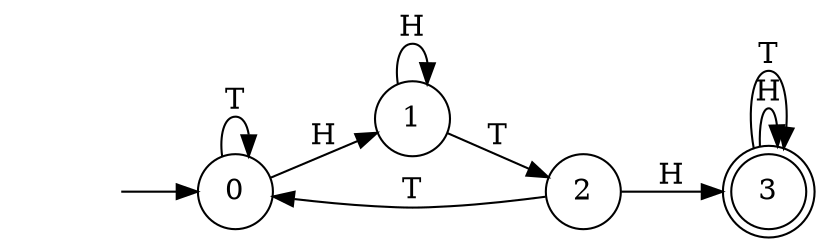 digraph {
	constraint=false rankdir=LR size="8,5"
	node [shape=circle]
	0
	node [shape=circle]
	1
	node [shape=circle]
	2
	node [shape=doublecircle]
	3
	0 -> 1 [label=H]
	0 -> 0 [label=T]
	1 -> 1 [label=H]
	1 -> 2 [label=T]
	2 -> 3 [label=H]
	2 -> 0 [label=T]
	3 -> 3 [label=H]
	3 -> 3 [label=T]
	node [label="" shape=none]
	"" -> 0
}
